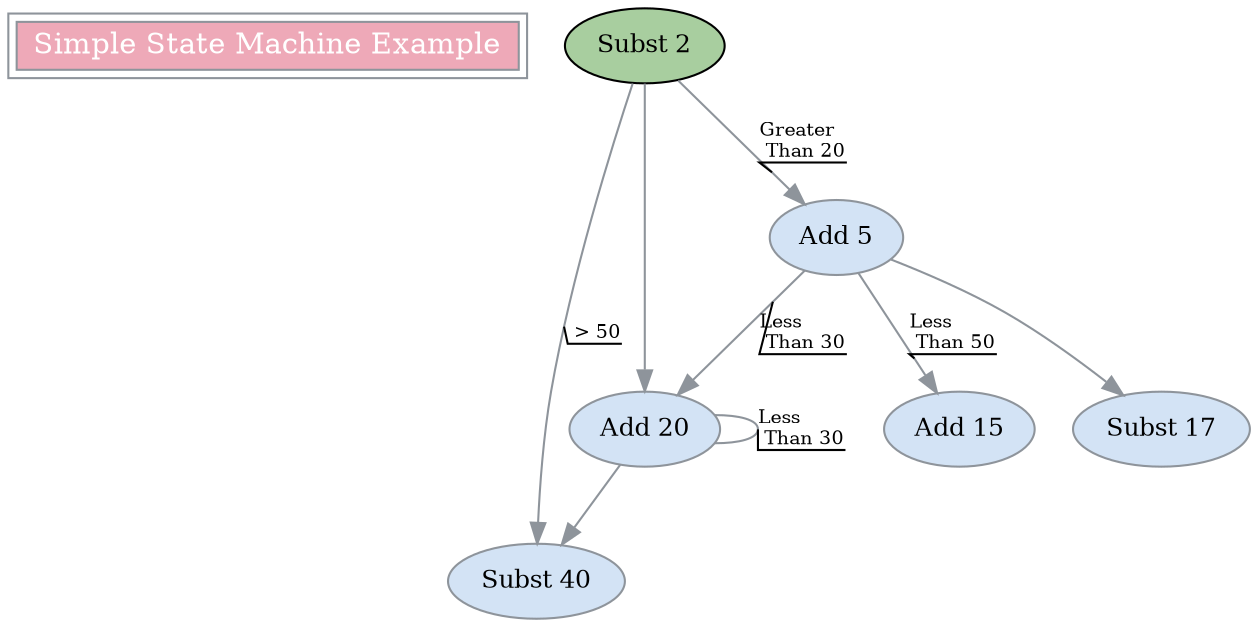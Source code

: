 digraph G {
  "Simple State Machine Example" [color="#8E949B" shape="box" peripheries=2 fillcolor="pink2" style="filled" penwidth=1 fontcolor="#ffffff" height=0 label="Simple State Machine Example"]
  "Cosma\\SimpleStateMachine\\Example\\States\\Subst2" [fillcolor="#A8CE9F" style="filled" fontcolor="#000000" fontsize=12 penwidth=1 label="Subst 2"]
  "Cosma\\SimpleStateMachine\\Example\\States\\Subst40" [color="#8E949B" fillcolor="#D3E3F5" style="filled" fontcolor="#000000" fontsize=12 penwidth=1 label="Subst 40"]
  "Cosma\\SimpleStateMachine\\Example\\States\\Add5" [color="#8E949B" fillcolor="#D3E3F5" style="filled" fontcolor="#000000" fontsize=12 penwidth=1 label="Add 5"]
  "Cosma\\SimpleStateMachine\\Example\\States\\Add20" [color="#8E949B" fillcolor="#D3E3F5" style="filled" fontcolor="#000000" fontsize=12 penwidth=1 label="Add 20"]
  "Cosma\\SimpleStateMachine\\Example\\States\\Add15" [color="#8E949B" fillcolor="#D3E3F5" style="filled" fontcolor="#000000" fontsize=12 penwidth=1 label="Add 15"]
  "Cosma\\SimpleStateMachine\\Example\\States\\Subst17" [color="#8E949B" fillcolor="#D3E3F5" style="filled" fontcolor="#000000" fontsize=12 penwidth=1 label="Subst 17"]
  "Cosma\\SimpleStateMachine\\Example\\States\\Subst2" -> "Cosma\\SimpleStateMachine\\Example\\States\\Subst40" [color="#8E949B" style="bold" fontcolor="#000000" fontsize=9 penwidth=1 labeldistance=3 labelangle=5 decorate=1 label=" &gt; 50"]
  "Cosma\\SimpleStateMachine\\Example\\States\\Add20" -> "Cosma\\SimpleStateMachine\\Example\\States\\Add20" [color="#8E949B" style="bold" fontcolor="#000000" fontsize=9 penwidth=1 labeldistance=3 labelangle=5 decorate=1 label="Less \l Than 30" dir="none"]
  "Cosma\\SimpleStateMachine\\Example\\States\\Add20" -> "Cosma\\SimpleStateMachine\\Example\\States\\Subst40" [color="#8E949B" style="bold" fontcolor="#000000" fontsize=9 penwidth=1 label=""]
  "Cosma\\SimpleStateMachine\\Example\\States\\Add5" -> "Cosma\\SimpleStateMachine\\Example\\States\\Add20" [color="#8E949B" style="bold" fontcolor="#000000" fontsize=9 penwidth=1 labeldistance=3 labelangle=5 decorate=1 label="Less \l Than 30"]
  "Cosma\\SimpleStateMachine\\Example\\States\\Add5" -> "Cosma\\SimpleStateMachine\\Example\\States\\Add15" [color="#8E949B" style="bold" fontcolor="#000000" fontsize=9 penwidth=1 labeldistance=3 labelangle=5 decorate=1 label="Less \l Than 50"]
  "Cosma\\SimpleStateMachine\\Example\\States\\Add5" -> "Cosma\\SimpleStateMachine\\Example\\States\\Subst17" [color="#8E949B" style="bold" fontcolor="#000000" fontsize=9 penwidth=1 label=""]
  "Cosma\\SimpleStateMachine\\Example\\States\\Subst2" -> "Cosma\\SimpleStateMachine\\Example\\States\\Add5" [color="#8E949B" style="bold" fontcolor="#000000" fontsize=9 penwidth=1 labeldistance=3 labelangle=5 decorate=1 label="Greater \l Than 20"]
  "Cosma\\SimpleStateMachine\\Example\\States\\Subst2" -> "Cosma\\SimpleStateMachine\\Example\\States\\Add20" [color="#8E949B" style="bold" fontcolor="#000000" fontsize=9 penwidth=1 label=""]
}
